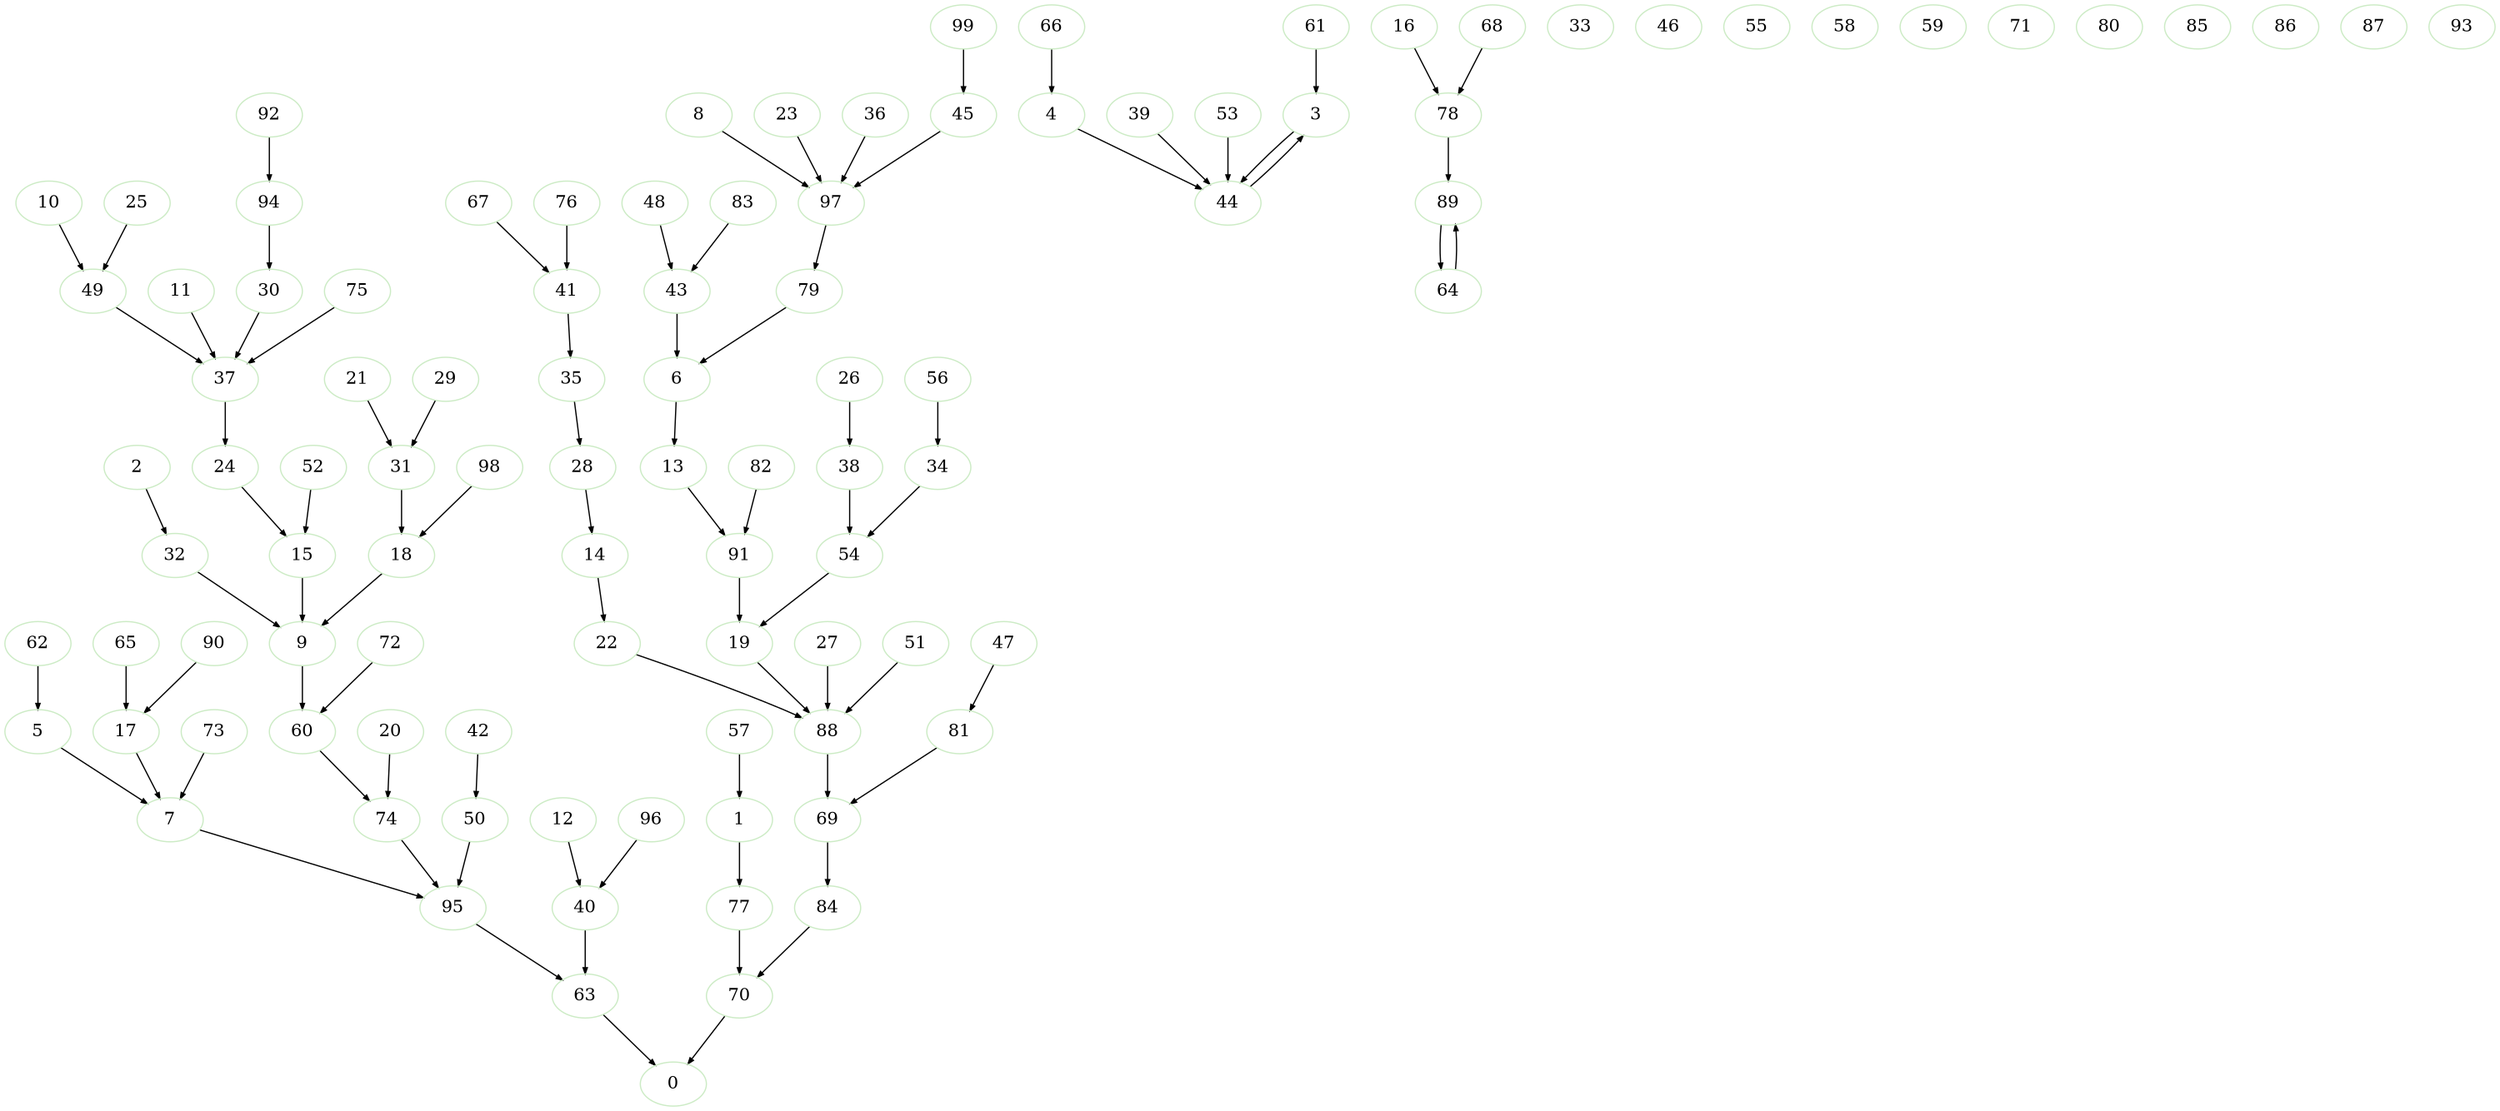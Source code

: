 digraph topology {
	graph [fontsize = 12, outputorder="edgesfirst", size="20,20"];
	node [color = "/pastel16/3", penwidth = 1];
	edge [fontsize = 10, arrowsize = 0.5];
	0 [label = "0", pos="6.4,3!"]
	1 [label = "1", pos="13,1.4!"]
	1 -> 77 [color=black, ]
	2 [label = "2", pos="10.8,7.4!"]
	2 -> 32 [color=black, ]
	3 [label = "3", pos="1.2,10.2!"]
	3 -> 44 [color=black, ]
	4 [label = "4", pos="0.8,8.6!"]
	4 -> 44 [color=black, ]
	5 [label = "5", pos="1.4,1.8!"]
	5 -> 7 [color=black, ]
	6 [label = "6", pos="8.4,16.6!"]
	6 -> 13 [color=black, ]
	7 [label = "7", pos="2.4,4.4!"]
	7 -> 95 [color=black, ]
	8 [label = "8", pos="12.6,19!"]
	8 -> 97 [color=black, ]
	9 [label = "9", pos="11.6,8!"]
	9 -> 60 [color=black, ]
	10 [label = "10", pos="19.6,1!"]
	10 -> 49 [color=black, ]
	11 [label = "11", pos="17.2,5.8!"]
	11 -> 37 [color=black, ]
	12 [label = "12", pos="2.8,2.4!"]
	12 -> 40 [color=black, ]
	13 [label = "13", pos="6.2,16.4!"]
	13 -> 91 [color=black, ]
	14 [label = "14", pos="3.6,11.6!"]
	14 -> 22 [color=black, ]
	15 [label = "15", pos="12.8,7.4!"]
	15 -> 9 [color=black, ]
	16 [label = "16", pos="11,1.2!"]
	16 -> 78 [color=black, ]
	17 [label = "17", pos="1.2,4.2!"]
	17 -> 7 [color=black, ]
	18 [label = "18", pos="13.6,8.6!"]
	18 -> 9 [color=black, ]
	19 [label = "19", pos="6.2,11.8!"]
	19 -> 88 [color=black, ]
	20 [label = "20", pos="9,6!"]
	20 -> 74 [color=black, ]
	21 [label = "21", pos="15.8,14!"]
	21 -> 31 [color=black, ]
	22 [label = "22", pos="4.8,11.4!"]
	22 -> 88 [color=black, ]
	23 [label = "23", pos="10.6,17.6!"]
	23 -> 97 [color=black, ]
	24 [label = "24", pos="14.6,5.8!"]
	24 -> 15 [color=black, ]
	25 [label = "25", pos="19.6,2.4!"]
	25 -> 49 [color=black, ]
	26 [label = "26", pos="8.4,15.2!"]
	26 -> 38 [color=black, ]
	27 [label = "27", pos="3,9.8!"]
	27 -> 88 [color=black, ]
	28 [label = "28", pos="0.8,13.4!"]
	28 -> 14 [color=black, ]
	29 [label = "29", pos="15.2,11.4!"]
	29 -> 31 [color=black, ]
	30 [label = "30", pos="17.6,6.2!"]
	30 -> 37 [color=black, ]
	31 [label = "31", pos="14,11.8!"]
	31 -> 18 [color=black, ]
	32 [label = "32", pos="11.6,9.2!"]
	32 -> 9 [color=black, ]
	33 [label = "33", pos="16.8,18.8!"]
	34 [label = "34", pos="9.4,13.2!"]
	34 -> 54 [color=black, ]
	35 [label = "35", pos="1.2,14!"]
	35 -> 28 [color=black, ]
	36 [label = "36", pos="13,19.8!"]
	36 -> 97 [color=black, ]
	37 [label = "37", pos="16.4,5.6!"]
	37 -> 24 [color=black, ]
	38 [label = "38", pos="7.8,13.4!"]
	38 -> 54 [color=black, ]
	39 [label = "39", pos="0.4,9.2!"]
	39 -> 44 [color=black, ]
	40 [label = "40", pos="3.4,2.4!"]
	40 -> 63 [color=black, ]
	41 [label = "41", pos="1.2,15.4!"]
	41 -> 35 [color=black, ]
	42 [label = "42", pos="2.6,5!"]
	42 -> 50 [color=black, ]
	43 [label = "43", pos="7.8,17.4!"]
	43 -> 6 [color=black, ]
	44 [label = "44", pos="1.6,9!"]
	44 -> 3 [color=black, ]
	45 [label = "45", pos="11,17.6!"]
	45 -> 97 [color=black, ]
	46 [label = "46", pos="16.4,17.2!"]
	47 [label = "47", pos="5.6,8.4!"]
	47 -> 81 [color=black, ]
	48 [label = "48", pos="7.2,17.6!"]
	48 -> 43 [color=black, ]
	49 [label = "49", pos="19.2,3!"]
	49 -> 37 [color=black, ]
	50 [label = "50", pos="3.6,4.6!"]
	50 -> 95 [color=black, ]
	51 [label = "51", pos="4.6,9.6!"]
	51 -> 88 [color=black, ]
	52 [label = "52", pos="11.8,5.2!"]
	52 -> 15 [color=black, ]
	53 [label = "53", pos="0,8.4!"]
	53 -> 44 [color=black, ]
	54 [label = "54", pos="7.4,11.4!"]
	54 -> 19 [color=black, ]
	55 [label = "55", pos="19,13.8!"]
	56 [label = "56", pos="10.4,12.4!"]
	56 -> 34 [color=black, ]
	57 [label = "57", pos="13.6,1!"]
	57 -> 1 [color=black, ]
	58 [label = "58", pos="18,15.6!"]
	59 [label = "59", pos="17.4,16!"]
	60 [label = "60", pos="7.8,8!"]
	60 -> 74 [color=black, ]
	61 [label = "61", pos="2,12.6!"]
	61 -> 3 [color=black, ]
	62 [label = "62", pos="1.2,1.4!"]
	62 -> 5 [color=black, ]
	63 [label = "63", pos="4.2,3.2!"]
	63 -> 0 [color=black, ]
	64 [label = "64", pos="6.8,1!"]
	64 -> 89 [color=black, ]
	65 [label = "65", pos="0,3!"]
	65 -> 17 [color=black, ]
	66 [label = "66", pos="2,7.2!"]
	66 -> 4 [color=black, ]
	67 [label = "67", pos="0.6,17.4!"]
	67 -> 41 [color=black, ]
	68 [label = "68", pos="12.2,3!"]
	68 -> 78 [color=black, ]
	69 [label = "69", pos="5,7!"]
	69 -> 84 [color=black, ]
	70 [label = "70", pos="7.2,2.4!"]
	70 -> 0 [color=black, ]
	71 [label = "71", pos="17,19.8!"]
	72 [label = "72", pos="9.4,9.6!"]
	72 -> 60 [color=black, ]
	73 [label = "73", pos="1.8,2!"]
	73 -> 7 [color=black, ]
	74 [label = "74", pos="6.8,5.2!"]
	74 -> 95 [color=black, ]
	75 [label = "75", pos="16.6,3.2!"]
	75 -> 37 [color=black, ]
	76 [label = "76", pos="0.4,19!"]
	76 -> 41 [color=black, ]
	77 [label = "77", pos="10.6,3!"]
	77 -> 70 [color=black, ]
	78 [label = "78", pos="10.8,0.6!"]
	78 -> 89 [color=black, ]
	79 [label = "79", pos="10.6,19.6!"]
	79 -> 6 [color=black, ]
	80 [label = "80", pos="17.2,14!"]
	81 [label = "81", pos="5.2,7.4!"]
	81 -> 69 [color=black, ]
	82 [label = "82", pos="3.4,15.4!"]
	82 -> 91 [color=black, ]
	83 [label = "83", pos="10.6,15.6!"]
	83 -> 43 [color=black, ]
	84 [label = "84", pos="6.6,4.4!"]
	84 -> 70 [color=black, ]
	85 [label = "85", pos="16.2,19.6!"]
	86 [label = "86", pos="17,16.2!"]
	87 [label = "87", pos="16.4,14.8!"]
	88 [label = "88", pos="4.6,10.4!"]
	88 -> 69 [color=black, ]
	89 [label = "89", pos="7.2,0.6!"]
	89 -> 64 [color=black, ]
	90 [label = "90", pos="0.6,5.6!"]
	90 -> 17 [color=black, ]
	91 [label = "91", pos="5.2,13.8!"]
	91 -> 19 [color=black, ]
	92 [label = "92", pos="19.2,9!"]
	92 -> 94 [color=black, ]
	93 [label = "93", pos="18.8,19.8!"]
	94 [label = "94", pos="19.2,7.2!"]
	94 -> 30 [color=black, ]
	95 [label = "95", pos="4.4,4.6!"]
	95 -> 63 [color=black, ]
	96 [label = "96", pos="4,4!"]
	96 -> 40 [color=black, ]
	97 [label = "97", pos="12.4,18!"]
	97 -> 79 [color=black, ]
	98 [label = "98", pos="16.8,9.6!"]
	98 -> 18 [color=black, ]
	99 [label = "99", pos="13,16!"]
	99 -> 45 [color=black, ]
}
